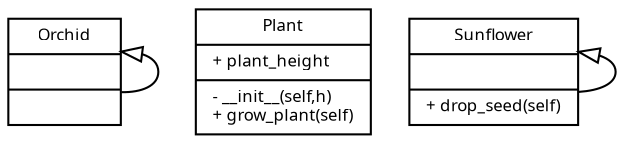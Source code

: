 
                    digraph G {
                        rankdir=BT
                        node [
                            fontname = "Sans Not-Rotated 8"
                            fontsize = 8
                            shape = "record"
                        ]
                        edge [
                            fontname = "Sans Not-Rotated 8"
                            fontsize = 8
                        ]
                    subgraph {
Orchid [
label = "{Orchid||}"
]
Plant [
label = "{Plant|+ plant_height\l|- __init__(self,h)\l+ grow_plant(self)\l}"
]
Sunflower [
label = "{Sunflower||+ drop_seed(self)\l}"
]
}

                    edge [
                        arrowhead = "empty"
                    ]
                Orchid -> Orchid
Sunflower -> Sunflower
}
